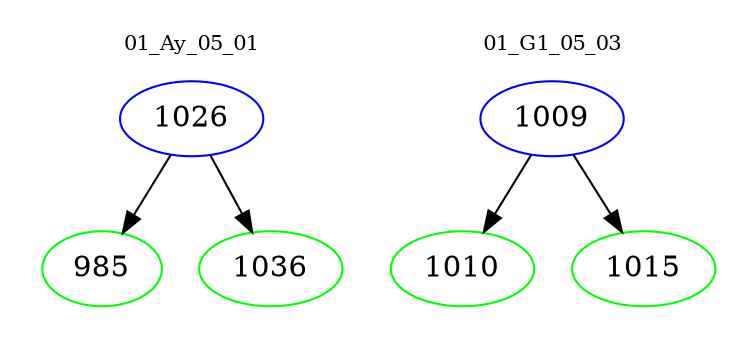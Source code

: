 digraph{
subgraph cluster_0 {
color = white
label = "01_Ay_05_01";
fontsize=10;
T0_1026 [label="1026", color="blue"]
T0_1026 -> T0_985 [color="black"]
T0_985 [label="985", color="green"]
T0_1026 -> T0_1036 [color="black"]
T0_1036 [label="1036", color="green"]
}
subgraph cluster_1 {
color = white
label = "01_G1_05_03";
fontsize=10;
T1_1009 [label="1009", color="blue"]
T1_1009 -> T1_1010 [color="black"]
T1_1010 [label="1010", color="green"]
T1_1009 -> T1_1015 [color="black"]
T1_1015 [label="1015", color="green"]
}
}
